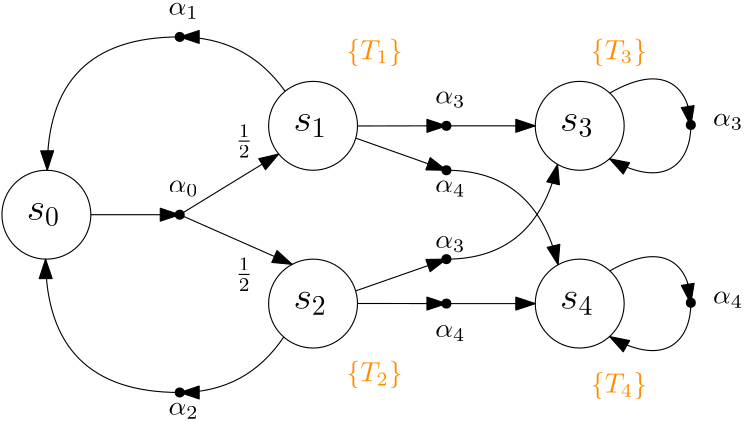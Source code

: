 <?xml version="1.0"?>
<!DOCTYPE ipe SYSTEM "ipe.dtd">
<ipe version="70206" creator="Ipe 7.2.6">
<info created="D:20180512202912" modified="D:20180512215129"/>
<ipestyle name="basic">
<symbol name="arrow/arc(spx)">
<path stroke="sym-stroke" fill="sym-stroke" pen="sym-pen">
0 0 m
-1 0.333 l
-1 -0.333 l
h
</path>
</symbol>
<symbol name="arrow/farc(spx)">
<path stroke="sym-stroke" fill="white" pen="sym-pen">
0 0 m
-1 0.333 l
-1 -0.333 l
h
</path>
</symbol>
<symbol name="arrow/ptarc(spx)">
<path stroke="sym-stroke" fill="sym-stroke" pen="sym-pen">
0 0 m
-1 0.333 l
-0.8 0 l
-1 -0.333 l
h
</path>
</symbol>
<symbol name="arrow/fptarc(spx)">
<path stroke="sym-stroke" fill="white" pen="sym-pen">
0 0 m
-1 0.333 l
-0.8 0 l
-1 -0.333 l
h
</path>
</symbol>
<symbol name="mark/circle(sx)" transformations="translations">
<path fill="sym-stroke">
0.6 0 0 0.6 0 0 e
0.4 0 0 0.4 0 0 e
</path>
</symbol>
<symbol name="mark/disk(sx)" transformations="translations">
<path fill="sym-stroke">
0.6 0 0 0.6 0 0 e
</path>
</symbol>
<symbol name="mark/fdisk(sfx)" transformations="translations">
<group>
<path fill="sym-fill">
0.5 0 0 0.5 0 0 e
</path>
<path fill="sym-stroke" fillrule="eofill">
0.6 0 0 0.6 0 0 e
0.4 0 0 0.4 0 0 e
</path>
</group>
</symbol>
<symbol name="mark/box(sx)" transformations="translations">
<path fill="sym-stroke" fillrule="eofill">
-0.6 -0.6 m
0.6 -0.6 l
0.6 0.6 l
-0.6 0.6 l
h
-0.4 -0.4 m
0.4 -0.4 l
0.4 0.4 l
-0.4 0.4 l
h
</path>
</symbol>
<symbol name="mark/square(sx)" transformations="translations">
<path fill="sym-stroke">
-0.6 -0.6 m
0.6 -0.6 l
0.6 0.6 l
-0.6 0.6 l
h
</path>
</symbol>
<symbol name="mark/fsquare(sfx)" transformations="translations">
<group>
<path fill="sym-fill">
-0.5 -0.5 m
0.5 -0.5 l
0.5 0.5 l
-0.5 0.5 l
h
</path>
<path fill="sym-stroke" fillrule="eofill">
-0.6 -0.6 m
0.6 -0.6 l
0.6 0.6 l
-0.6 0.6 l
h
-0.4 -0.4 m
0.4 -0.4 l
0.4 0.4 l
-0.4 0.4 l
h
</path>
</group>
</symbol>
<symbol name="mark/cross(sx)" transformations="translations">
<group>
<path fill="sym-stroke">
-0.43 -0.57 m
0.57 0.43 l
0.43 0.57 l
-0.57 -0.43 l
h
</path>
<path fill="sym-stroke">
-0.43 0.57 m
0.57 -0.43 l
0.43 -0.57 l
-0.57 0.43 l
h
</path>
</group>
</symbol>
<symbol name="arrow/fnormal(spx)">
<path stroke="sym-stroke" fill="white" pen="sym-pen">
0 0 m
-1 0.333 l
-1 -0.333 l
h
</path>
</symbol>
<symbol name="arrow/pointed(spx)">
<path stroke="sym-stroke" fill="sym-stroke" pen="sym-pen">
0 0 m
-1 0.333 l
-0.8 0 l
-1 -0.333 l
h
</path>
</symbol>
<symbol name="arrow/fpointed(spx)">
<path stroke="sym-stroke" fill="white" pen="sym-pen">
0 0 m
-1 0.333 l
-0.8 0 l
-1 -0.333 l
h
</path>
</symbol>
<symbol name="arrow/linear(spx)">
<path stroke="sym-stroke" pen="sym-pen">
-1 0.333 m
0 0 l
-1 -0.333 l
</path>
</symbol>
<symbol name="arrow/fdouble(spx)">
<path stroke="sym-stroke" fill="white" pen="sym-pen">
0 0 m
-1 0.333 l
-1 -0.333 l
h
-1 0 m
-2 0.333 l
-2 -0.333 l
h
</path>
</symbol>
<symbol name="arrow/double(spx)">
<path stroke="sym-stroke" fill="sym-stroke" pen="sym-pen">
0 0 m
-1 0.333 l
-1 -0.333 l
h
-1 0 m
-2 0.333 l
-2 -0.333 l
h
</path>
</symbol>
<pen name="heavier" value="0.8"/>
<pen name="fat" value="1.2"/>
<pen name="ultrafat" value="2"/>
<symbolsize name="large" value="5"/>
<symbolsize name="small" value="2"/>
<symbolsize name="tiny" value="1.1"/>
<arrowsize name="large" value="10"/>
<arrowsize name="small" value="5"/>
<arrowsize name="tiny" value="3"/>
<color name="red" value="1 0 0"/>
<color name="green" value="0 1 0"/>
<color name="blue" value="0 0 1"/>
<color name="yellow" value="1 1 0"/>
<color name="orange" value="1 0.647 0"/>
<color name="gold" value="1 0.843 0"/>
<color name="purple" value="0.627 0.125 0.941"/>
<color name="gray" value="0.745"/>
<color name="brown" value="0.647 0.165 0.165"/>
<color name="navy" value="0 0 0.502"/>
<color name="pink" value="1 0.753 0.796"/>
<color name="seagreen" value="0.18 0.545 0.341"/>
<color name="turquoise" value="0.251 0.878 0.816"/>
<color name="violet" value="0.933 0.51 0.933"/>
<color name="darkblue" value="0 0 0.545"/>
<color name="darkcyan" value="0 0.545 0.545"/>
<color name="darkgray" value="0.663"/>
<color name="darkgreen" value="0 0.392 0"/>
<color name="darkmagenta" value="0.545 0 0.545"/>
<color name="darkorange" value="1 0.549 0"/>
<color name="darkred" value="0.545 0 0"/>
<color name="lightblue" value="0.678 0.847 0.902"/>
<color name="lightcyan" value="0.878 1 1"/>
<color name="lightgray" value="0.827"/>
<color name="lightgreen" value="0.565 0.933 0.565"/>
<color name="lightyellow" value="1 1 0.878"/>
<dashstyle name="dashed" value="[4] 0"/>
<dashstyle name="dotted" value="[1 3] 0"/>
<dashstyle name="dash dotted" value="[4 2 1 2] 0"/>
<dashstyle name="dash dot dotted" value="[4 2 1 2 1 2] 0"/>
<textsize name="large" value="\large"/>
<textsize name="Large" value="\Large"/>
<textsize name="LARGE" value="\LARGE"/>
<textsize name="huge" value="\huge"/>
<textsize name="Huge" value="\Huge"/>
<textsize name="small" value="\small"/>
<textsize name="footnote" value="\footnotesize"/>
<textsize name="tiny" value="\tiny"/>
<textstyle name="center" begin="\begin{center}" end="\end{center}"/>
<textstyle name="itemize" begin="\begin{itemize}" end="\end{itemize}"/>
<textstyle name="item" begin="\begin{itemize}\item{}" end="\end{itemize}"/>
<gridsize name="4 pts" value="4"/>
<gridsize name="8 pts (~3 mm)" value="8"/>
<gridsize name="16 pts (~6 mm)" value="16"/>
<gridsize name="32 pts (~12 mm)" value="32"/>
<gridsize name="10 pts (~3.5 mm)" value="10"/>
<gridsize name="20 pts (~7 mm)" value="20"/>
<gridsize name="14 pts (~5 mm)" value="14"/>
<gridsize name="28 pts (~10 mm)" value="28"/>
<gridsize name="56 pts (~20 mm)" value="56"/>
<anglesize name="90 deg" value="90"/>
<anglesize name="60 deg" value="60"/>
<anglesize name="45 deg" value="45"/>
<anglesize name="30 deg" value="30"/>
<anglesize name="22.5 deg" value="22.5"/>
<opacity name="10%" value="0.1"/>
<opacity name="30%" value="0.3"/>
<opacity name="50%" value="0.5"/>
<opacity name="75%" value="0.75"/>
<tiling name="falling" angle="-60" step="4" width="1"/>
<tiling name="rising" angle="30" step="4" width="1"/>
</ipestyle>
<page>
<layer name="alpha"/>
<view layers="alpha" active="alpha"/>
<path layer="alpha" stroke="black">
16 0 0 16 48 720 e
</path>
<path stroke="black" arrow="normal/normal">
64 720 m
96 720 l
</path>
<use name="mark/disk(sx)" pos="96 720" size="normal" stroke="black"/>
<path matrix="1 0 0 1 96 32" stroke="black">
16 0 0 16 48 720 e
</path>
<path matrix="1 0 0 1 96 -32" stroke="black">
16 0 0 16 48 720 e
</path>
<path stroke="black" arrow="normal/normal">
96 720 m
131.632 741.849 l
</path>
<path stroke="black" arrow="normal/normal">
96 720 m
136.488 702.127 l
</path>
<use name="mark/disk(sx)" pos="96 784" size="normal" stroke="black"/>
<use name="mark/disk(sx)" pos="96 656" size="normal" stroke="black"/>
<path stroke="black" arrow="normal/normal">
133.942 764.444 m
120 784
96 784 c
</path>
<path stroke="black" arrow="normal/normal">
133.448 675.973 m
120 656
96 656 c
</path>
<path stroke="black" arrow="normal/normal">
96 656 m
48 656
47.702 704.003 c
</path>
<path stroke="black" arrow="normal/normal">
96 784 m
48 784
48.3189 735.997 c
</path>
<path stroke="black" arrow="normal/normal">
160 751.944 m
192 752 l
</path>
<path stroke="black" arrow="normal/normal">
160 688.042 m
192 688 l
</path>
<use name="mark/disk(sx)" pos="192 752" size="normal" stroke="black"/>
<use name="mark/disk(sx)" pos="192 688" size="normal" stroke="black"/>
<path matrix="1 0 0 1 192 32" stroke="black">
16 0 0 16 48 720 e
</path>
<path matrix="1 0 0 1 0 32" stroke="black" arrow="normal/normal">
250.833 731.775 m
272 744
288 720
272 696
250.736 708.137 c
</path>
<path matrix="1 0 0 1 0 32" stroke="black" arrow="normal/normal">
278.738 727.792 m
280 720 l
</path>
<use matrix="1 0 0 1 0 32" name="mark/disk(sx)" pos="279.998 720.304" size="normal" stroke="black"/>
<text matrix="1 0 0 1 0.920339 -1.87447" transformations="translations" pos="40 720" stroke="black" type="label" width="12.096" height="6.179" depth="2.15" valign="baseline" size="Large" style="math">s_0</text>
<text matrix="1 0 0 1 0.920339 -1.87447" transformations="translations" pos="136 752" stroke="black" type="label" width="12.096" height="6.179" depth="2.15" valign="baseline" size="Large" style="math">s_1</text>
<text matrix="1 0 0 1 0.920339 -1.87447" transformations="translations" pos="136 688" stroke="black" type="label" width="12.096" height="6.179" depth="2.15" valign="baseline" size="Large" style="math">s_2</text>
<text matrix="1 0 0 1 0.920339 30.1255" transformations="translations" pos="232 720" stroke="black" type="label" width="12.096" height="6.179" depth="2.15" valign="baseline" size="Large" style="math">s_3</text>
<text transformations="translations" pos="92 728" stroke="black" type="label" width="10.842" height="4.294" depth="1.49" valign="baseline" style="math">\alpha_0</text>
<text transformations="translations" pos="92 648" stroke="black" type="label" width="10.842" height="4.294" depth="1.49" valign="baseline" style="math">\alpha_2</text>
<text transformations="translations" pos="92 792" stroke="black" type="label" width="10.842" height="4.294" depth="1.49" valign="baseline" style="math">\alpha_1</text>
<text transformations="translations" pos="188 760" stroke="black" type="label" width="10.842" height="4.294" depth="1.49" valign="baseline" style="math">\alpha_3</text>
<text transformations="translations" pos="188 676" stroke="black" type="label" width="10.842" height="4.294" depth="1.49" valign="baseline" style="math">\alpha_4</text>
<text matrix="1 0 0 1 0 32" transformations="translations" pos="288 720" stroke="black" type="label" width="10.842" height="4.294" depth="1.49" valign="baseline" style="math">\alpha_3</text>
<text transformations="translations" pos="156 776" stroke="darkorange" type="label" width="20.254" height="7.473" depth="2.49" valign="baseline" style="math">\{T_1\}</text>
<text matrix="1 0 0 1 0 -116" transformations="translations" pos="156 776" stroke="darkorange" type="label" width="20.254" height="7.473" depth="2.49" valign="baseline" style="math">\{T_2\}</text>
<text matrix="1 0 0 1 88 0" transformations="translations" pos="156 776" stroke="darkorange" type="label" width="20.254" height="7.473" depth="2.49" valign="baseline" style="math">\{T_3\}</text>
<text matrix="1 0 0 1 -4 20" transformations="translations" pos="120 724" stroke="black" type="label" width="6.362" height="8.422" depth="3.43" valign="baseline" style="math">\frac{1}{2}</text>
<text matrix="1 0 0 1 -4 -28" transformations="translations" pos="120 724" stroke="black" type="label" width="6.362" height="8.422" depth="3.43" valign="baseline" style="math">\frac{1}{2}</text>
<path matrix="1 0 0 1 192 -32" stroke="black">
16 0 0 16 48 720 e
</path>
<path matrix="1 0 0 1 0 -32" stroke="black" arrow="normal/normal">
250.833 731.775 m
272 744
288 720
272 696
250.736 708.137 c
</path>
<path matrix="1 0 0 1 0 -32" stroke="black" arrow="normal/normal">
278.738 727.792 m
280 720 l
</path>
<use matrix="1 0 0 1 0 -32" name="mark/disk(sx)" pos="279.998 720.304" size="normal" stroke="black"/>
<text matrix="1 0 0 1 0.920339 -33.8745" transformations="translations" pos="232 720" stroke="black" type="label" width="12.096" height="6.179" depth="2.15" valign="baseline" size="Large" style="math">s_4</text>
<text matrix="1 0 0 1 0 -32" transformations="translations" pos="288 720" stroke="black" type="label" width="10.842" height="4.294" depth="1.49" valign="baseline" style="math">\alpha_4</text>
<text matrix="1 0 0 1 88 -120" transformations="translations" pos="156 776" stroke="darkorange" type="label" width="20.254" height="7.473" depth="2.49" valign="baseline" style="math">\{T_4\}</text>
<path stroke="black" arrow="normal/normal">
192 752 m
224 752 l
</path>
<path stroke="black" arrow="normal/normal">
192 688 m
224 688 l
</path>
<use name="mark/disk(sx)" pos="192 736" size="normal" stroke="black"/>
<use name="mark/disk(sx)" pos="192 704" size="normal" stroke="black"/>
<path stroke="black" arrow="normal/normal">
192 704 m
224 704
232.025 738.129 c
</path>
<path stroke="black" arrow="normal/normal">
159.372 747.56 m
192 736 l
</path>
<path stroke="black" arrow="normal/normal">
159.333 692.572 m
192 704 l
</path>
<text matrix="1 0 0 1 0 52" transformations="translations" pos="188 676" stroke="black" type="label" width="10.842" height="4.294" depth="1.49" valign="baseline" style="math">\alpha_4</text>
<text matrix="1 0 0 1 0 -52" transformations="translations" pos="188 760" stroke="black" type="label" width="10.842" height="4.294" depth="1.49" valign="baseline" style="math">\alpha_3</text>
<path stroke="black" arrow="normal/normal">
192 736 m
224 736
232.207 701.974 c
</path>
</page>
</ipe>
